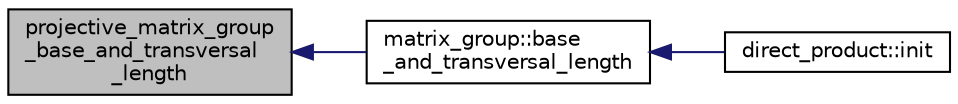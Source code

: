 digraph "projective_matrix_group_base_and_transversal_length"
{
  edge [fontname="Helvetica",fontsize="10",labelfontname="Helvetica",labelfontsize="10"];
  node [fontname="Helvetica",fontsize="10",shape=record];
  rankdir="LR";
  Node4344 [label="projective_matrix_group\l_base_and_transversal\l_length",height=0.2,width=0.4,color="black", fillcolor="grey75", style="filled", fontcolor="black"];
  Node4344 -> Node4345 [dir="back",color="midnightblue",fontsize="10",style="solid",fontname="Helvetica"];
  Node4345 [label="matrix_group::base\l_and_transversal_length",height=0.2,width=0.4,color="black", fillcolor="white", style="filled",URL="$d3/ded/classmatrix__group.html#a13f173c0312738464dbbfa0712d3e376"];
  Node4345 -> Node4346 [dir="back",color="midnightblue",fontsize="10",style="solid",fontname="Helvetica"];
  Node4346 [label="direct_product::init",height=0.2,width=0.4,color="black", fillcolor="white", style="filled",URL="$dc/daf/classdirect__product.html#a589445fc716197ea3498c28b1d1802d0"];
}
